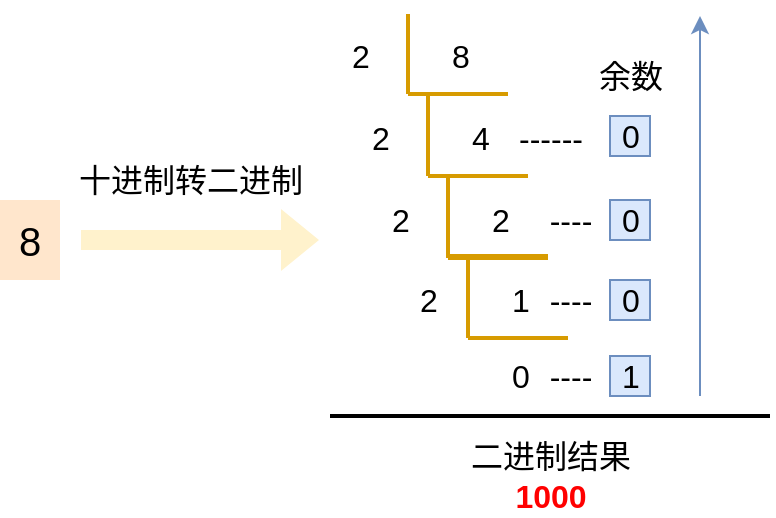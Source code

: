 <mxfile version="14.6.6" type="github">
  <diagram id="IhLREWa9TWCA8kRGoyMS" name="第 1 页">
    <mxGraphModel dx="1102" dy="582" grid="1" gridSize="10" guides="1" tooltips="1" connect="1" arrows="1" fold="1" page="1" pageScale="1" pageWidth="827" pageHeight="1169" math="0" shadow="0">
      <root>
        <mxCell id="0" />
        <mxCell id="1" parent="0" />
        <mxCell id="GGrhcaNc7Lvt5lfEOBhG-1" value="8" style="rounded=0;whiteSpace=wrap;html=1;fontSize=20;fillColor=#ffe6cc;strokeColor=none;" parent="1" vertex="1">
          <mxGeometry x="210" y="172" width="30" height="40" as="geometry" />
        </mxCell>
        <mxCell id="GGrhcaNc7Lvt5lfEOBhG-3" value="" style="endArrow=none;html=1;fontSize=16;fillColor=#ffe6cc;strokeColor=#d79b00;strokeWidth=2;" parent="1" edge="1">
          <mxGeometry width="50" height="50" relative="1" as="geometry">
            <mxPoint x="414" y="119" as="sourcePoint" />
            <mxPoint x="414" y="79" as="targetPoint" />
          </mxGeometry>
        </mxCell>
        <mxCell id="GGrhcaNc7Lvt5lfEOBhG-4" value="" style="endArrow=none;html=1;fontSize=16;fillColor=#ffe6cc;strokeColor=#d79b00;strokeWidth=2;" parent="1" edge="1">
          <mxGeometry width="50" height="50" relative="1" as="geometry">
            <mxPoint x="414" y="119" as="sourcePoint" />
            <mxPoint x="464" y="119" as="targetPoint" />
          </mxGeometry>
        </mxCell>
        <mxCell id="GGrhcaNc7Lvt5lfEOBhG-5" value="8" style="text;html=1;align=center;verticalAlign=middle;resizable=0;points=[];autosize=1;fontSize=16;" parent="1" vertex="1">
          <mxGeometry x="430" y="90" width="20" height="20" as="geometry" />
        </mxCell>
        <mxCell id="GGrhcaNc7Lvt5lfEOBhG-6" value="2" style="text;html=1;align=center;verticalAlign=middle;resizable=0;points=[];autosize=1;fontSize=16;" parent="1" vertex="1">
          <mxGeometry x="380" y="90" width="20" height="20" as="geometry" />
        </mxCell>
        <mxCell id="GGrhcaNc7Lvt5lfEOBhG-7" value="" style="endArrow=none;html=1;fontSize=16;fillColor=#ffe6cc;strokeColor=#d79b00;strokeWidth=2;" parent="1" edge="1">
          <mxGeometry width="50" height="50" relative="1" as="geometry">
            <mxPoint x="424" y="160" as="sourcePoint" />
            <mxPoint x="424" y="120" as="targetPoint" />
          </mxGeometry>
        </mxCell>
        <mxCell id="GGrhcaNc7Lvt5lfEOBhG-8" value="" style="endArrow=none;html=1;fontSize=16;fillColor=#ffe6cc;strokeColor=#d79b00;strokeWidth=2;" parent="1" edge="1">
          <mxGeometry width="50" height="50" relative="1" as="geometry">
            <mxPoint x="424" y="160" as="sourcePoint" />
            <mxPoint x="474" y="160" as="targetPoint" />
          </mxGeometry>
        </mxCell>
        <mxCell id="GGrhcaNc7Lvt5lfEOBhG-9" value="4" style="text;html=1;align=center;verticalAlign=middle;resizable=0;points=[];autosize=1;fontSize=16;" parent="1" vertex="1">
          <mxGeometry x="440" y="131" width="20" height="20" as="geometry" />
        </mxCell>
        <mxCell id="GGrhcaNc7Lvt5lfEOBhG-10" value="2" style="text;html=1;align=center;verticalAlign=middle;resizable=0;points=[];autosize=1;fontSize=16;" parent="1" vertex="1">
          <mxGeometry x="390" y="131" width="20" height="20" as="geometry" />
        </mxCell>
        <mxCell id="GGrhcaNc7Lvt5lfEOBhG-14" value="" style="endArrow=none;html=1;fontSize=16;fillColor=#ffe6cc;strokeColor=#d79b00;strokeWidth=2;" parent="1" edge="1">
          <mxGeometry width="50" height="50" relative="1" as="geometry">
            <mxPoint x="424" y="160" as="sourcePoint" />
            <mxPoint x="474" y="160" as="targetPoint" />
          </mxGeometry>
        </mxCell>
        <mxCell id="GGrhcaNc7Lvt5lfEOBhG-15" value="" style="endArrow=none;html=1;fontSize=16;fillColor=#ffe6cc;strokeColor=#d79b00;strokeWidth=2;" parent="1" edge="1">
          <mxGeometry width="50" height="50" relative="1" as="geometry">
            <mxPoint x="434" y="201" as="sourcePoint" />
            <mxPoint x="434" y="161" as="targetPoint" />
          </mxGeometry>
        </mxCell>
        <mxCell id="GGrhcaNc7Lvt5lfEOBhG-16" value="" style="endArrow=none;html=1;fontSize=16;fillColor=#ffe6cc;strokeColor=#d79b00;strokeWidth=2;" parent="1" edge="1">
          <mxGeometry width="50" height="50" relative="1" as="geometry">
            <mxPoint x="434" y="201" as="sourcePoint" />
            <mxPoint x="484" y="201" as="targetPoint" />
          </mxGeometry>
        </mxCell>
        <mxCell id="GGrhcaNc7Lvt5lfEOBhG-17" value="2" style="text;html=1;align=center;verticalAlign=middle;resizable=0;points=[];autosize=1;fontSize=16;" parent="1" vertex="1">
          <mxGeometry x="450" y="172" width="20" height="20" as="geometry" />
        </mxCell>
        <mxCell id="GGrhcaNc7Lvt5lfEOBhG-18" value="2" style="text;html=1;align=center;verticalAlign=middle;resizable=0;points=[];autosize=1;fontSize=16;" parent="1" vertex="1">
          <mxGeometry x="400" y="172" width="20" height="20" as="geometry" />
        </mxCell>
        <mxCell id="GGrhcaNc7Lvt5lfEOBhG-24" value="" style="endArrow=none;html=1;fontSize=16;fillColor=#ffe6cc;strokeColor=#d79b00;strokeWidth=2;" parent="1" edge="1">
          <mxGeometry width="50" height="50" relative="1" as="geometry">
            <mxPoint x="434" y="200" as="sourcePoint" />
            <mxPoint x="484" y="200" as="targetPoint" />
          </mxGeometry>
        </mxCell>
        <mxCell id="GGrhcaNc7Lvt5lfEOBhG-25" value="" style="endArrow=none;html=1;fontSize=16;fillColor=#ffe6cc;strokeColor=#d79b00;strokeWidth=2;" parent="1" edge="1">
          <mxGeometry width="50" height="50" relative="1" as="geometry">
            <mxPoint x="434" y="200" as="sourcePoint" />
            <mxPoint x="484" y="200" as="targetPoint" />
          </mxGeometry>
        </mxCell>
        <mxCell id="GGrhcaNc7Lvt5lfEOBhG-26" value="" style="endArrow=none;html=1;fontSize=16;fillColor=#ffe6cc;strokeColor=#d79b00;strokeWidth=2;" parent="1" edge="1">
          <mxGeometry width="50" height="50" relative="1" as="geometry">
            <mxPoint x="444" y="241" as="sourcePoint" />
            <mxPoint x="444" y="201" as="targetPoint" />
          </mxGeometry>
        </mxCell>
        <mxCell id="GGrhcaNc7Lvt5lfEOBhG-27" value="" style="endArrow=none;html=1;fontSize=16;fillColor=#ffe6cc;strokeColor=#d79b00;strokeWidth=2;" parent="1" edge="1">
          <mxGeometry width="50" height="50" relative="1" as="geometry">
            <mxPoint x="444" y="241" as="sourcePoint" />
            <mxPoint x="494" y="241" as="targetPoint" />
          </mxGeometry>
        </mxCell>
        <mxCell id="GGrhcaNc7Lvt5lfEOBhG-28" value="1" style="text;html=1;align=center;verticalAlign=middle;resizable=0;points=[];autosize=1;fontSize=16;" parent="1" vertex="1">
          <mxGeometry x="460" y="212" width="20" height="20" as="geometry" />
        </mxCell>
        <mxCell id="GGrhcaNc7Lvt5lfEOBhG-29" value="2" style="text;html=1;align=center;verticalAlign=middle;resizable=0;points=[];autosize=1;fontSize=16;" parent="1" vertex="1">
          <mxGeometry x="414" y="212" width="20" height="20" as="geometry" />
        </mxCell>
        <mxCell id="GGrhcaNc7Lvt5lfEOBhG-36" value="0" style="text;html=1;align=center;verticalAlign=middle;resizable=0;points=[];autosize=1;fontSize=16;fillColor=#dae8fc;strokeColor=#6c8ebf;" parent="1" vertex="1">
          <mxGeometry x="515" y="130" width="20" height="20" as="geometry" />
        </mxCell>
        <mxCell id="GGrhcaNc7Lvt5lfEOBhG-37" value="0" style="text;html=1;align=center;verticalAlign=middle;resizable=0;points=[];autosize=1;fontSize=16;fillColor=#dae8fc;strokeColor=#6c8ebf;" parent="1" vertex="1">
          <mxGeometry x="515" y="172" width="20" height="20" as="geometry" />
        </mxCell>
        <mxCell id="GGrhcaNc7Lvt5lfEOBhG-38" value="0" style="text;html=1;align=center;verticalAlign=middle;resizable=0;points=[];autosize=1;fontSize=16;fillColor=#dae8fc;strokeColor=#6c8ebf;" parent="1" vertex="1">
          <mxGeometry x="515" y="212" width="20" height="20" as="geometry" />
        </mxCell>
        <mxCell id="GGrhcaNc7Lvt5lfEOBhG-40" value="1" style="text;html=1;align=center;verticalAlign=middle;resizable=0;points=[];autosize=1;fontSize=16;fillColor=#dae8fc;strokeColor=#6c8ebf;" parent="1" vertex="1">
          <mxGeometry x="515" y="250" width="20" height="20" as="geometry" />
        </mxCell>
        <mxCell id="GGrhcaNc7Lvt5lfEOBhG-41" value="0" style="text;html=1;align=center;verticalAlign=middle;resizable=0;points=[];autosize=1;fontSize=16;" parent="1" vertex="1">
          <mxGeometry x="460" y="250" width="20" height="20" as="geometry" />
        </mxCell>
        <mxCell id="GGrhcaNc7Lvt5lfEOBhG-42" value="余数" style="text;html=1;align=center;verticalAlign=middle;resizable=0;points=[];autosize=1;fontSize=16;" parent="1" vertex="1">
          <mxGeometry x="500" y="100" width="50" height="20" as="geometry" />
        </mxCell>
        <mxCell id="GGrhcaNc7Lvt5lfEOBhG-44" value="------" style="text;html=1;align=center;verticalAlign=middle;resizable=0;points=[];autosize=1;fontSize=16;" parent="1" vertex="1">
          <mxGeometry x="460" y="131" width="50" height="20" as="geometry" />
        </mxCell>
        <mxCell id="GGrhcaNc7Lvt5lfEOBhG-45" value="----" style="text;html=1;align=center;verticalAlign=middle;resizable=0;points=[];autosize=1;fontSize=16;" parent="1" vertex="1">
          <mxGeometry x="475" y="172" width="40" height="20" as="geometry" />
        </mxCell>
        <mxCell id="GGrhcaNc7Lvt5lfEOBhG-46" value="----" style="text;html=1;align=center;verticalAlign=middle;resizable=0;points=[];autosize=1;fontSize=16;" parent="1" vertex="1">
          <mxGeometry x="475" y="212" width="40" height="20" as="geometry" />
        </mxCell>
        <mxCell id="GGrhcaNc7Lvt5lfEOBhG-47" value="----" style="text;html=1;align=center;verticalAlign=middle;resizable=0;points=[];autosize=1;fontSize=16;" parent="1" vertex="1">
          <mxGeometry x="475" y="250" width="40" height="20" as="geometry" />
        </mxCell>
        <mxCell id="GGrhcaNc7Lvt5lfEOBhG-49" value="" style="endArrow=none;html=1;strokeWidth=2;fontSize=16;" parent="1" edge="1">
          <mxGeometry width="50" height="50" relative="1" as="geometry">
            <mxPoint x="375" y="280" as="sourcePoint" />
            <mxPoint x="595" y="280" as="targetPoint" />
          </mxGeometry>
        </mxCell>
        <mxCell id="GGrhcaNc7Lvt5lfEOBhG-51" value="二进制结果&lt;br&gt;&lt;font color=&quot;#ff0000&quot;&gt;&lt;b&gt;1000&lt;/b&gt;&lt;/font&gt;" style="text;html=1;align=center;verticalAlign=middle;resizable=0;points=[];autosize=1;fontSize=16;" parent="1" vertex="1">
          <mxGeometry x="435" y="290" width="100" height="40" as="geometry" />
        </mxCell>
        <mxCell id="GGrhcaNc7Lvt5lfEOBhG-52" value="" style="shape=flexArrow;endArrow=classic;html=1;strokeWidth=1;fontSize=16;fillColor=#fff2cc;strokeColor=none;" parent="1" edge="1">
          <mxGeometry width="50" height="50" relative="1" as="geometry">
            <mxPoint x="250" y="192" as="sourcePoint" />
            <mxPoint x="370" y="192" as="targetPoint" />
          </mxGeometry>
        </mxCell>
        <mxCell id="GGrhcaNc7Lvt5lfEOBhG-53" value="十进制转二进制" style="text;html=1;align=center;verticalAlign=middle;resizable=0;points=[];autosize=1;fontSize=16;" parent="1" vertex="1">
          <mxGeometry x="240" y="152" width="130" height="20" as="geometry" />
        </mxCell>
        <mxCell id="DRqp3epVbe5FdRjzjpX7-1" value="" style="endArrow=classic;html=1;fillColor=#dae8fc;strokeColor=#6c8ebf;" edge="1" parent="1">
          <mxGeometry width="50" height="50" relative="1" as="geometry">
            <mxPoint x="560" y="270" as="sourcePoint" />
            <mxPoint x="560" y="80" as="targetPoint" />
          </mxGeometry>
        </mxCell>
      </root>
    </mxGraphModel>
  </diagram>
</mxfile>
